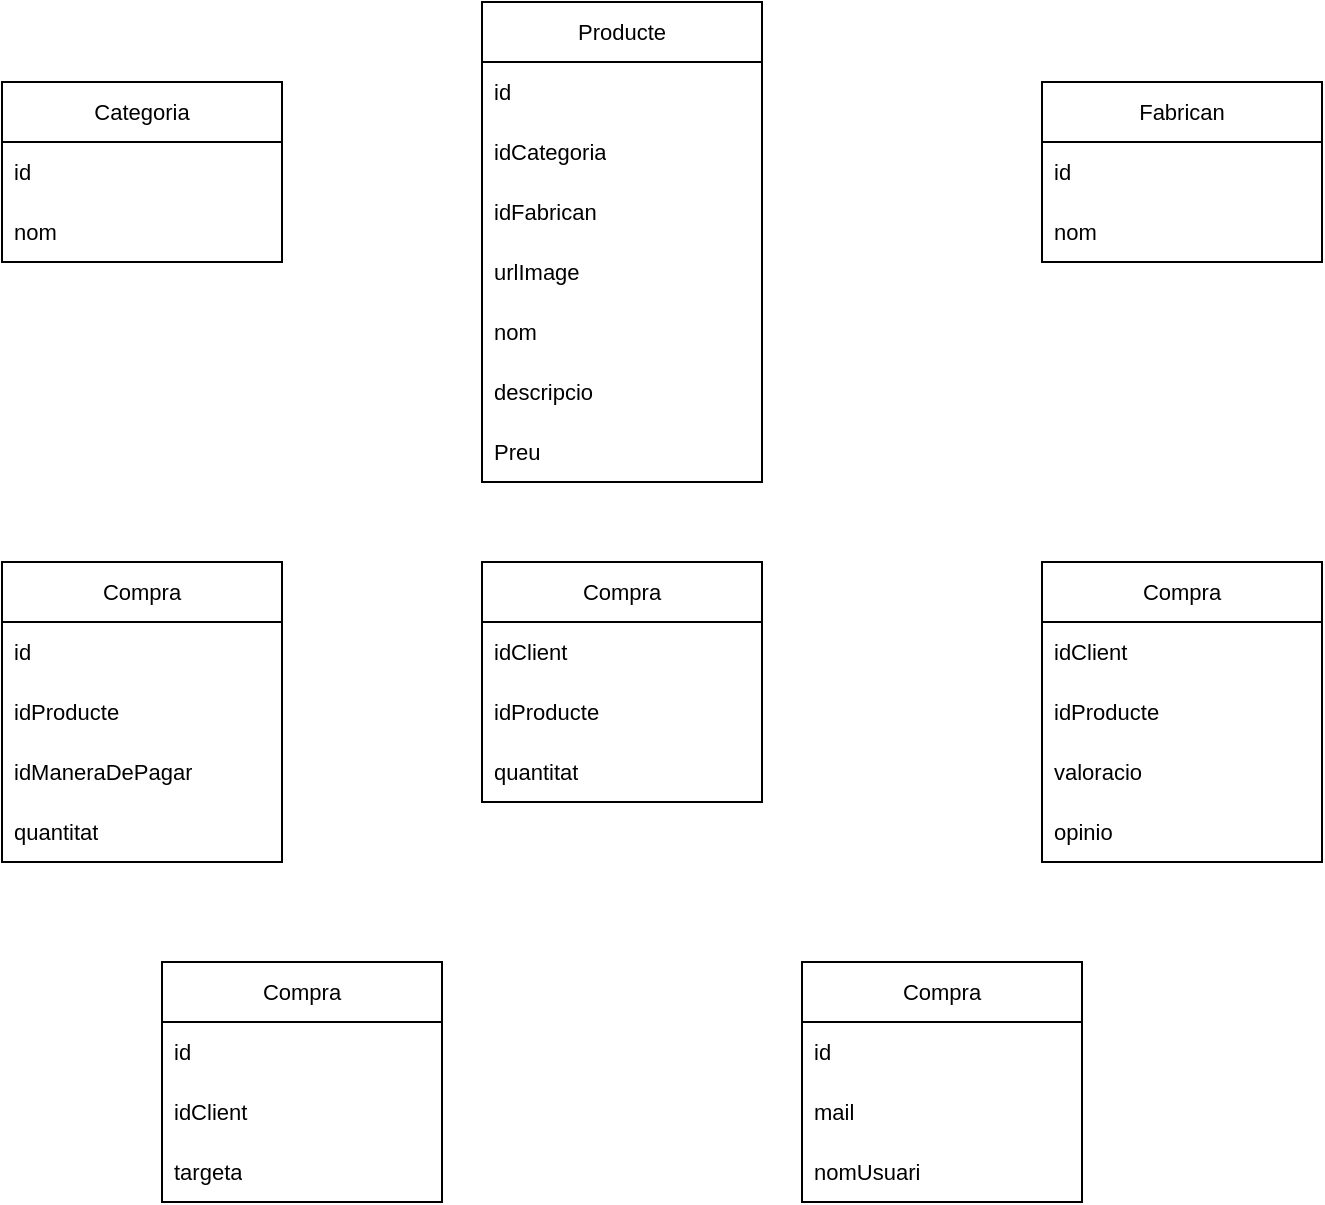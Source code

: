 <mxfile version="21.6.8" type="device">
  <diagram name="Page-1" id="uw_cTGqpZuC-rapm_kJv">
    <mxGraphModel dx="717" dy="447" grid="1" gridSize="10" guides="1" tooltips="1" connect="1" arrows="1" fold="1" page="1" pageScale="1" pageWidth="1169" pageHeight="827" math="0" shadow="0">
      <root>
        <mxCell id="0" />
        <mxCell id="1" parent="0" />
        <mxCell id="HvS6lQPhfqSWQ68ssjh0-69" value="Categoria" style="swimlane;fontStyle=0;childLayout=stackLayout;horizontal=1;startSize=30;horizontalStack=0;resizeParent=1;resizeParentMax=0;resizeLast=0;collapsible=1;marginBottom=0;whiteSpace=wrap;html=1;fontFamily=Helvetica;fontSize=11;fontColor=default;" vertex="1" parent="1">
          <mxGeometry x="280" y="200" width="140" height="90" as="geometry">
            <mxRectangle x="190" y="293" width="60" height="30" as="alternateBounds" />
          </mxGeometry>
        </mxCell>
        <mxCell id="HvS6lQPhfqSWQ68ssjh0-70" value="id" style="text;strokeColor=none;fillColor=none;align=left;verticalAlign=middle;spacingLeft=4;spacingRight=4;overflow=hidden;points=[[0,0.5],[1,0.5]];portConstraint=eastwest;rotatable=0;whiteSpace=wrap;html=1;fontSize=11;fontFamily=Helvetica;fontColor=default;" vertex="1" parent="HvS6lQPhfqSWQ68ssjh0-69">
          <mxGeometry y="30" width="140" height="30" as="geometry" />
        </mxCell>
        <mxCell id="HvS6lQPhfqSWQ68ssjh0-71" value="nom" style="text;strokeColor=none;fillColor=none;align=left;verticalAlign=middle;spacingLeft=4;spacingRight=4;overflow=hidden;points=[[0,0.5],[1,0.5]];portConstraint=eastwest;rotatable=0;whiteSpace=wrap;html=1;fontSize=11;fontFamily=Helvetica;fontColor=default;" vertex="1" parent="HvS6lQPhfqSWQ68ssjh0-69">
          <mxGeometry y="60" width="140" height="30" as="geometry" />
        </mxCell>
        <mxCell id="HvS6lQPhfqSWQ68ssjh0-73" value="Producte" style="swimlane;fontStyle=0;childLayout=stackLayout;horizontal=1;startSize=30;horizontalStack=0;resizeParent=1;resizeParentMax=0;resizeLast=0;collapsible=1;marginBottom=0;whiteSpace=wrap;html=1;fontFamily=Helvetica;fontSize=11;fontColor=default;" vertex="1" parent="1">
          <mxGeometry x="520" y="160" width="140" height="240" as="geometry">
            <mxRectangle x="190" y="293" width="60" height="30" as="alternateBounds" />
          </mxGeometry>
        </mxCell>
        <mxCell id="HvS6lQPhfqSWQ68ssjh0-74" value="id" style="text;strokeColor=none;fillColor=none;align=left;verticalAlign=middle;spacingLeft=4;spacingRight=4;overflow=hidden;points=[[0,0.5],[1,0.5]];portConstraint=eastwest;rotatable=0;whiteSpace=wrap;html=1;fontSize=11;fontFamily=Helvetica;fontColor=default;" vertex="1" parent="HvS6lQPhfqSWQ68ssjh0-73">
          <mxGeometry y="30" width="140" height="30" as="geometry" />
        </mxCell>
        <mxCell id="HvS6lQPhfqSWQ68ssjh0-76" value="idCategoria" style="text;strokeColor=none;fillColor=none;align=left;verticalAlign=middle;spacingLeft=4;spacingRight=4;overflow=hidden;points=[[0,0.5],[1,0.5]];portConstraint=eastwest;rotatable=0;whiteSpace=wrap;html=1;fontSize=11;fontFamily=Helvetica;fontColor=default;" vertex="1" parent="HvS6lQPhfqSWQ68ssjh0-73">
          <mxGeometry y="60" width="140" height="30" as="geometry" />
        </mxCell>
        <mxCell id="HvS6lQPhfqSWQ68ssjh0-79" value="idFabrican" style="text;strokeColor=none;fillColor=none;align=left;verticalAlign=middle;spacingLeft=4;spacingRight=4;overflow=hidden;points=[[0,0.5],[1,0.5]];portConstraint=eastwest;rotatable=0;whiteSpace=wrap;html=1;fontSize=11;fontFamily=Helvetica;fontColor=default;" vertex="1" parent="HvS6lQPhfqSWQ68ssjh0-73">
          <mxGeometry y="90" width="140" height="30" as="geometry" />
        </mxCell>
        <mxCell id="HvS6lQPhfqSWQ68ssjh0-115" value="urlImage" style="text;strokeColor=none;fillColor=none;align=left;verticalAlign=middle;spacingLeft=4;spacingRight=4;overflow=hidden;points=[[0,0.5],[1,0.5]];portConstraint=eastwest;rotatable=0;whiteSpace=wrap;html=1;fontSize=11;fontFamily=Helvetica;fontColor=default;" vertex="1" parent="HvS6lQPhfqSWQ68ssjh0-73">
          <mxGeometry y="120" width="140" height="30" as="geometry" />
        </mxCell>
        <mxCell id="HvS6lQPhfqSWQ68ssjh0-75" value="nom" style="text;strokeColor=none;fillColor=none;align=left;verticalAlign=middle;spacingLeft=4;spacingRight=4;overflow=hidden;points=[[0,0.5],[1,0.5]];portConstraint=eastwest;rotatable=0;whiteSpace=wrap;html=1;fontSize=11;fontFamily=Helvetica;fontColor=default;" vertex="1" parent="HvS6lQPhfqSWQ68ssjh0-73">
          <mxGeometry y="150" width="140" height="30" as="geometry" />
        </mxCell>
        <mxCell id="HvS6lQPhfqSWQ68ssjh0-77" value="descripcio" style="text;strokeColor=none;fillColor=none;align=left;verticalAlign=middle;spacingLeft=4;spacingRight=4;overflow=hidden;points=[[0,0.5],[1,0.5]];portConstraint=eastwest;rotatable=0;whiteSpace=wrap;html=1;fontSize=11;fontFamily=Helvetica;fontColor=default;" vertex="1" parent="HvS6lQPhfqSWQ68ssjh0-73">
          <mxGeometry y="180" width="140" height="30" as="geometry" />
        </mxCell>
        <mxCell id="HvS6lQPhfqSWQ68ssjh0-78" value="Preu" style="text;strokeColor=none;fillColor=none;align=left;verticalAlign=middle;spacingLeft=4;spacingRight=4;overflow=hidden;points=[[0,0.5],[1,0.5]];portConstraint=eastwest;rotatable=0;whiteSpace=wrap;html=1;fontSize=11;fontFamily=Helvetica;fontColor=default;" vertex="1" parent="HvS6lQPhfqSWQ68ssjh0-73">
          <mxGeometry y="210" width="140" height="30" as="geometry" />
        </mxCell>
        <mxCell id="HvS6lQPhfqSWQ68ssjh0-80" value="Fabrican" style="swimlane;fontStyle=0;childLayout=stackLayout;horizontal=1;startSize=30;horizontalStack=0;resizeParent=1;resizeParentMax=0;resizeLast=0;collapsible=1;marginBottom=0;whiteSpace=wrap;html=1;fontFamily=Helvetica;fontSize=11;fontColor=default;" vertex="1" parent="1">
          <mxGeometry x="800" y="200" width="140" height="90" as="geometry">
            <mxRectangle x="190" y="293" width="60" height="30" as="alternateBounds" />
          </mxGeometry>
        </mxCell>
        <mxCell id="HvS6lQPhfqSWQ68ssjh0-81" value="id" style="text;strokeColor=none;fillColor=none;align=left;verticalAlign=middle;spacingLeft=4;spacingRight=4;overflow=hidden;points=[[0,0.5],[1,0.5]];portConstraint=eastwest;rotatable=0;whiteSpace=wrap;html=1;fontSize=11;fontFamily=Helvetica;fontColor=default;" vertex="1" parent="HvS6lQPhfqSWQ68ssjh0-80">
          <mxGeometry y="30" width="140" height="30" as="geometry" />
        </mxCell>
        <mxCell id="HvS6lQPhfqSWQ68ssjh0-82" value="nom" style="text;strokeColor=none;fillColor=none;align=left;verticalAlign=middle;spacingLeft=4;spacingRight=4;overflow=hidden;points=[[0,0.5],[1,0.5]];portConstraint=eastwest;rotatable=0;whiteSpace=wrap;html=1;fontSize=11;fontFamily=Helvetica;fontColor=default;" vertex="1" parent="HvS6lQPhfqSWQ68ssjh0-80">
          <mxGeometry y="60" width="140" height="30" as="geometry" />
        </mxCell>
        <mxCell id="HvS6lQPhfqSWQ68ssjh0-87" value="Compra" style="swimlane;fontStyle=0;childLayout=stackLayout;horizontal=1;startSize=30;horizontalStack=0;resizeParent=1;resizeParentMax=0;resizeLast=0;collapsible=1;marginBottom=0;whiteSpace=wrap;html=1;fontFamily=Helvetica;fontSize=11;fontColor=default;" vertex="1" parent="1">
          <mxGeometry x="280" y="440" width="140" height="150" as="geometry">
            <mxRectangle x="190" y="293" width="60" height="30" as="alternateBounds" />
          </mxGeometry>
        </mxCell>
        <mxCell id="HvS6lQPhfqSWQ68ssjh0-88" value="id" style="text;strokeColor=none;fillColor=none;align=left;verticalAlign=middle;spacingLeft=4;spacingRight=4;overflow=hidden;points=[[0,0.5],[1,0.5]];portConstraint=eastwest;rotatable=0;whiteSpace=wrap;html=1;fontSize=11;fontFamily=Helvetica;fontColor=default;" vertex="1" parent="HvS6lQPhfqSWQ68ssjh0-87">
          <mxGeometry y="30" width="140" height="30" as="geometry" />
        </mxCell>
        <mxCell id="HvS6lQPhfqSWQ68ssjh0-89" value="idProducte" style="text;strokeColor=none;fillColor=none;align=left;verticalAlign=middle;spacingLeft=4;spacingRight=4;overflow=hidden;points=[[0,0.5],[1,0.5]];portConstraint=eastwest;rotatable=0;whiteSpace=wrap;html=1;fontSize=11;fontFamily=Helvetica;fontColor=default;" vertex="1" parent="HvS6lQPhfqSWQ68ssjh0-87">
          <mxGeometry y="60" width="140" height="30" as="geometry" />
        </mxCell>
        <mxCell id="HvS6lQPhfqSWQ68ssjh0-91" value="idManeraDePagar" style="text;strokeColor=none;fillColor=none;align=left;verticalAlign=middle;spacingLeft=4;spacingRight=4;overflow=hidden;points=[[0,0.5],[1,0.5]];portConstraint=eastwest;rotatable=0;whiteSpace=wrap;html=1;fontSize=11;fontFamily=Helvetica;fontColor=default;" vertex="1" parent="HvS6lQPhfqSWQ68ssjh0-87">
          <mxGeometry y="90" width="140" height="30" as="geometry" />
        </mxCell>
        <mxCell id="HvS6lQPhfqSWQ68ssjh0-92" value="quantitat" style="text;strokeColor=none;fillColor=none;align=left;verticalAlign=middle;spacingLeft=4;spacingRight=4;overflow=hidden;points=[[0,0.5],[1,0.5]];portConstraint=eastwest;rotatable=0;whiteSpace=wrap;html=1;fontSize=11;fontFamily=Helvetica;fontColor=default;" vertex="1" parent="HvS6lQPhfqSWQ68ssjh0-87">
          <mxGeometry y="120" width="140" height="30" as="geometry" />
        </mxCell>
        <mxCell id="HvS6lQPhfqSWQ68ssjh0-94" value="Compra" style="swimlane;fontStyle=0;childLayout=stackLayout;horizontal=1;startSize=30;horizontalStack=0;resizeParent=1;resizeParentMax=0;resizeLast=0;collapsible=1;marginBottom=0;whiteSpace=wrap;html=1;fontFamily=Helvetica;fontSize=11;fontColor=default;" vertex="1" parent="1">
          <mxGeometry x="520" y="440" width="140" height="120" as="geometry">
            <mxRectangle x="190" y="293" width="60" height="30" as="alternateBounds" />
          </mxGeometry>
        </mxCell>
        <mxCell id="HvS6lQPhfqSWQ68ssjh0-95" value="idClient" style="text;strokeColor=none;fillColor=none;align=left;verticalAlign=middle;spacingLeft=4;spacingRight=4;overflow=hidden;points=[[0,0.5],[1,0.5]];portConstraint=eastwest;rotatable=0;whiteSpace=wrap;html=1;fontSize=11;fontFamily=Helvetica;fontColor=default;" vertex="1" parent="HvS6lQPhfqSWQ68ssjh0-94">
          <mxGeometry y="30" width="140" height="30" as="geometry" />
        </mxCell>
        <mxCell id="HvS6lQPhfqSWQ68ssjh0-96" value="idProducte" style="text;strokeColor=none;fillColor=none;align=left;verticalAlign=middle;spacingLeft=4;spacingRight=4;overflow=hidden;points=[[0,0.5],[1,0.5]];portConstraint=eastwest;rotatable=0;whiteSpace=wrap;html=1;fontSize=11;fontFamily=Helvetica;fontColor=default;" vertex="1" parent="HvS6lQPhfqSWQ68ssjh0-94">
          <mxGeometry y="60" width="140" height="30" as="geometry" />
        </mxCell>
        <mxCell id="HvS6lQPhfqSWQ68ssjh0-98" value="quantitat" style="text;strokeColor=none;fillColor=none;align=left;verticalAlign=middle;spacingLeft=4;spacingRight=4;overflow=hidden;points=[[0,0.5],[1,0.5]];portConstraint=eastwest;rotatable=0;whiteSpace=wrap;html=1;fontSize=11;fontFamily=Helvetica;fontColor=default;" vertex="1" parent="HvS6lQPhfqSWQ68ssjh0-94">
          <mxGeometry y="90" width="140" height="30" as="geometry" />
        </mxCell>
        <mxCell id="HvS6lQPhfqSWQ68ssjh0-99" value="Compra" style="swimlane;fontStyle=0;childLayout=stackLayout;horizontal=1;startSize=30;horizontalStack=0;resizeParent=1;resizeParentMax=0;resizeLast=0;collapsible=1;marginBottom=0;whiteSpace=wrap;html=1;fontFamily=Helvetica;fontSize=11;fontColor=default;" vertex="1" parent="1">
          <mxGeometry x="800" y="440" width="140" height="150" as="geometry">
            <mxRectangle x="190" y="293" width="60" height="30" as="alternateBounds" />
          </mxGeometry>
        </mxCell>
        <mxCell id="HvS6lQPhfqSWQ68ssjh0-100" value="idClient" style="text;strokeColor=none;fillColor=none;align=left;verticalAlign=middle;spacingLeft=4;spacingRight=4;overflow=hidden;points=[[0,0.5],[1,0.5]];portConstraint=eastwest;rotatable=0;whiteSpace=wrap;html=1;fontSize=11;fontFamily=Helvetica;fontColor=default;" vertex="1" parent="HvS6lQPhfqSWQ68ssjh0-99">
          <mxGeometry y="30" width="140" height="30" as="geometry" />
        </mxCell>
        <mxCell id="HvS6lQPhfqSWQ68ssjh0-103" value="idProducte" style="text;strokeColor=none;fillColor=none;align=left;verticalAlign=middle;spacingLeft=4;spacingRight=4;overflow=hidden;points=[[0,0.5],[1,0.5]];portConstraint=eastwest;rotatable=0;whiteSpace=wrap;html=1;fontSize=11;fontFamily=Helvetica;fontColor=default;" vertex="1" parent="HvS6lQPhfqSWQ68ssjh0-99">
          <mxGeometry y="60" width="140" height="30" as="geometry" />
        </mxCell>
        <mxCell id="HvS6lQPhfqSWQ68ssjh0-104" value="valoracio" style="text;strokeColor=none;fillColor=none;align=left;verticalAlign=middle;spacingLeft=4;spacingRight=4;overflow=hidden;points=[[0,0.5],[1,0.5]];portConstraint=eastwest;rotatable=0;whiteSpace=wrap;html=1;fontSize=11;fontFamily=Helvetica;fontColor=default;" vertex="1" parent="HvS6lQPhfqSWQ68ssjh0-99">
          <mxGeometry y="90" width="140" height="30" as="geometry" />
        </mxCell>
        <mxCell id="HvS6lQPhfqSWQ68ssjh0-102" value="opinio" style="text;strokeColor=none;fillColor=none;align=left;verticalAlign=middle;spacingLeft=4;spacingRight=4;overflow=hidden;points=[[0,0.5],[1,0.5]];portConstraint=eastwest;rotatable=0;whiteSpace=wrap;html=1;fontSize=11;fontFamily=Helvetica;fontColor=default;" vertex="1" parent="HvS6lQPhfqSWQ68ssjh0-99">
          <mxGeometry y="120" width="140" height="30" as="geometry" />
        </mxCell>
        <mxCell id="HvS6lQPhfqSWQ68ssjh0-105" value="Compra" style="swimlane;fontStyle=0;childLayout=stackLayout;horizontal=1;startSize=30;horizontalStack=0;resizeParent=1;resizeParentMax=0;resizeLast=0;collapsible=1;marginBottom=0;whiteSpace=wrap;html=1;fontFamily=Helvetica;fontSize=11;fontColor=default;" vertex="1" parent="1">
          <mxGeometry x="360" y="640" width="140" height="120" as="geometry">
            <mxRectangle x="190" y="293" width="60" height="30" as="alternateBounds" />
          </mxGeometry>
        </mxCell>
        <mxCell id="HvS6lQPhfqSWQ68ssjh0-106" value="id" style="text;strokeColor=none;fillColor=none;align=left;verticalAlign=middle;spacingLeft=4;spacingRight=4;overflow=hidden;points=[[0,0.5],[1,0.5]];portConstraint=eastwest;rotatable=0;whiteSpace=wrap;html=1;fontSize=11;fontFamily=Helvetica;fontColor=default;" vertex="1" parent="HvS6lQPhfqSWQ68ssjh0-105">
          <mxGeometry y="30" width="140" height="30" as="geometry" />
        </mxCell>
        <mxCell id="HvS6lQPhfqSWQ68ssjh0-107" value="idClient" style="text;strokeColor=none;fillColor=none;align=left;verticalAlign=middle;spacingLeft=4;spacingRight=4;overflow=hidden;points=[[0,0.5],[1,0.5]];portConstraint=eastwest;rotatable=0;whiteSpace=wrap;html=1;fontSize=11;fontFamily=Helvetica;fontColor=default;" vertex="1" parent="HvS6lQPhfqSWQ68ssjh0-105">
          <mxGeometry y="60" width="140" height="30" as="geometry" />
        </mxCell>
        <mxCell id="HvS6lQPhfqSWQ68ssjh0-108" value="targeta" style="text;strokeColor=none;fillColor=none;align=left;verticalAlign=middle;spacingLeft=4;spacingRight=4;overflow=hidden;points=[[0,0.5],[1,0.5]];portConstraint=eastwest;rotatable=0;whiteSpace=wrap;html=1;fontSize=11;fontFamily=Helvetica;fontColor=default;" vertex="1" parent="HvS6lQPhfqSWQ68ssjh0-105">
          <mxGeometry y="90" width="140" height="30" as="geometry" />
        </mxCell>
        <mxCell id="HvS6lQPhfqSWQ68ssjh0-110" value="Compra" style="swimlane;fontStyle=0;childLayout=stackLayout;horizontal=1;startSize=30;horizontalStack=0;resizeParent=1;resizeParentMax=0;resizeLast=0;collapsible=1;marginBottom=0;whiteSpace=wrap;html=1;fontFamily=Helvetica;fontSize=11;fontColor=default;" vertex="1" parent="1">
          <mxGeometry x="680" y="640" width="140" height="120" as="geometry">
            <mxRectangle x="190" y="293" width="60" height="30" as="alternateBounds" />
          </mxGeometry>
        </mxCell>
        <mxCell id="HvS6lQPhfqSWQ68ssjh0-111" value="id" style="text;strokeColor=none;fillColor=none;align=left;verticalAlign=middle;spacingLeft=4;spacingRight=4;overflow=hidden;points=[[0,0.5],[1,0.5]];portConstraint=eastwest;rotatable=0;whiteSpace=wrap;html=1;fontSize=11;fontFamily=Helvetica;fontColor=default;" vertex="1" parent="HvS6lQPhfqSWQ68ssjh0-110">
          <mxGeometry y="30" width="140" height="30" as="geometry" />
        </mxCell>
        <mxCell id="HvS6lQPhfqSWQ68ssjh0-112" value="mail" style="text;strokeColor=none;fillColor=none;align=left;verticalAlign=middle;spacingLeft=4;spacingRight=4;overflow=hidden;points=[[0,0.5],[1,0.5]];portConstraint=eastwest;rotatable=0;whiteSpace=wrap;html=1;fontSize=11;fontFamily=Helvetica;fontColor=default;" vertex="1" parent="HvS6lQPhfqSWQ68ssjh0-110">
          <mxGeometry y="60" width="140" height="30" as="geometry" />
        </mxCell>
        <mxCell id="HvS6lQPhfqSWQ68ssjh0-113" value="nomUsuari" style="text;strokeColor=none;fillColor=none;align=left;verticalAlign=middle;spacingLeft=4;spacingRight=4;overflow=hidden;points=[[0,0.5],[1,0.5]];portConstraint=eastwest;rotatable=0;whiteSpace=wrap;html=1;fontSize=11;fontFamily=Helvetica;fontColor=default;" vertex="1" parent="HvS6lQPhfqSWQ68ssjh0-110">
          <mxGeometry y="90" width="140" height="30" as="geometry" />
        </mxCell>
      </root>
    </mxGraphModel>
  </diagram>
</mxfile>
